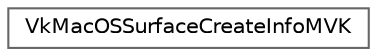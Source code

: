 digraph "类继承关系图"
{
 // LATEX_PDF_SIZE
  bgcolor="transparent";
  edge [fontname=Helvetica,fontsize=10,labelfontname=Helvetica,labelfontsize=10];
  node [fontname=Helvetica,fontsize=10,shape=box,height=0.2,width=0.4];
  rankdir="LR";
  Node0 [id="Node000000",label="VkMacOSSurfaceCreateInfoMVK",height=0.2,width=0.4,color="grey40", fillcolor="white", style="filled",URL="$struct_vk_mac_o_s_surface_create_info_m_v_k.html",tooltip=" "];
}
